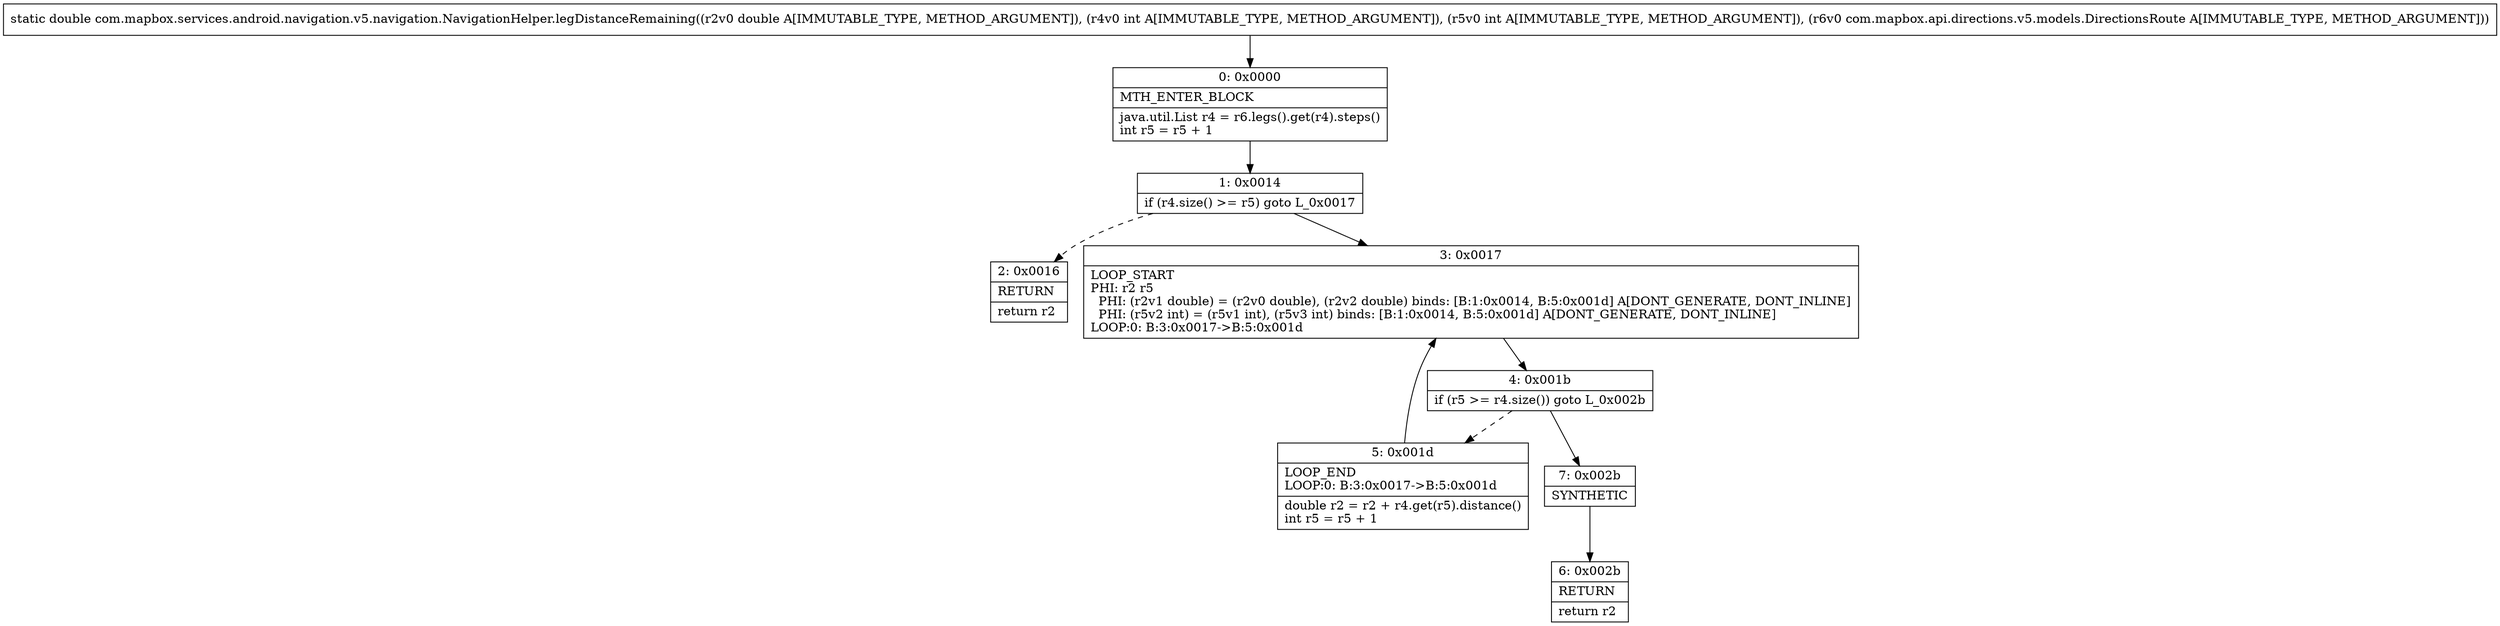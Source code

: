 digraph "CFG forcom.mapbox.services.android.navigation.v5.navigation.NavigationHelper.legDistanceRemaining(DIILcom\/mapbox\/api\/directions\/v5\/models\/DirectionsRoute;)D" {
Node_0 [shape=record,label="{0\:\ 0x0000|MTH_ENTER_BLOCK\l|java.util.List r4 = r6.legs().get(r4).steps()\lint r5 = r5 + 1\l}"];
Node_1 [shape=record,label="{1\:\ 0x0014|if (r4.size() \>= r5) goto L_0x0017\l}"];
Node_2 [shape=record,label="{2\:\ 0x0016|RETURN\l|return r2\l}"];
Node_3 [shape=record,label="{3\:\ 0x0017|LOOP_START\lPHI: r2 r5 \l  PHI: (r2v1 double) = (r2v0 double), (r2v2 double) binds: [B:1:0x0014, B:5:0x001d] A[DONT_GENERATE, DONT_INLINE]\l  PHI: (r5v2 int) = (r5v1 int), (r5v3 int) binds: [B:1:0x0014, B:5:0x001d] A[DONT_GENERATE, DONT_INLINE]\lLOOP:0: B:3:0x0017\-\>B:5:0x001d\l}"];
Node_4 [shape=record,label="{4\:\ 0x001b|if (r5 \>= r4.size()) goto L_0x002b\l}"];
Node_5 [shape=record,label="{5\:\ 0x001d|LOOP_END\lLOOP:0: B:3:0x0017\-\>B:5:0x001d\l|double r2 = r2 + r4.get(r5).distance()\lint r5 = r5 + 1\l}"];
Node_6 [shape=record,label="{6\:\ 0x002b|RETURN\l|return r2\l}"];
Node_7 [shape=record,label="{7\:\ 0x002b|SYNTHETIC\l}"];
MethodNode[shape=record,label="{static double com.mapbox.services.android.navigation.v5.navigation.NavigationHelper.legDistanceRemaining((r2v0 double A[IMMUTABLE_TYPE, METHOD_ARGUMENT]), (r4v0 int A[IMMUTABLE_TYPE, METHOD_ARGUMENT]), (r5v0 int A[IMMUTABLE_TYPE, METHOD_ARGUMENT]), (r6v0 com.mapbox.api.directions.v5.models.DirectionsRoute A[IMMUTABLE_TYPE, METHOD_ARGUMENT])) }"];
MethodNode -> Node_0;
Node_0 -> Node_1;
Node_1 -> Node_2[style=dashed];
Node_1 -> Node_3;
Node_3 -> Node_4;
Node_4 -> Node_5[style=dashed];
Node_4 -> Node_7;
Node_5 -> Node_3;
Node_7 -> Node_6;
}

